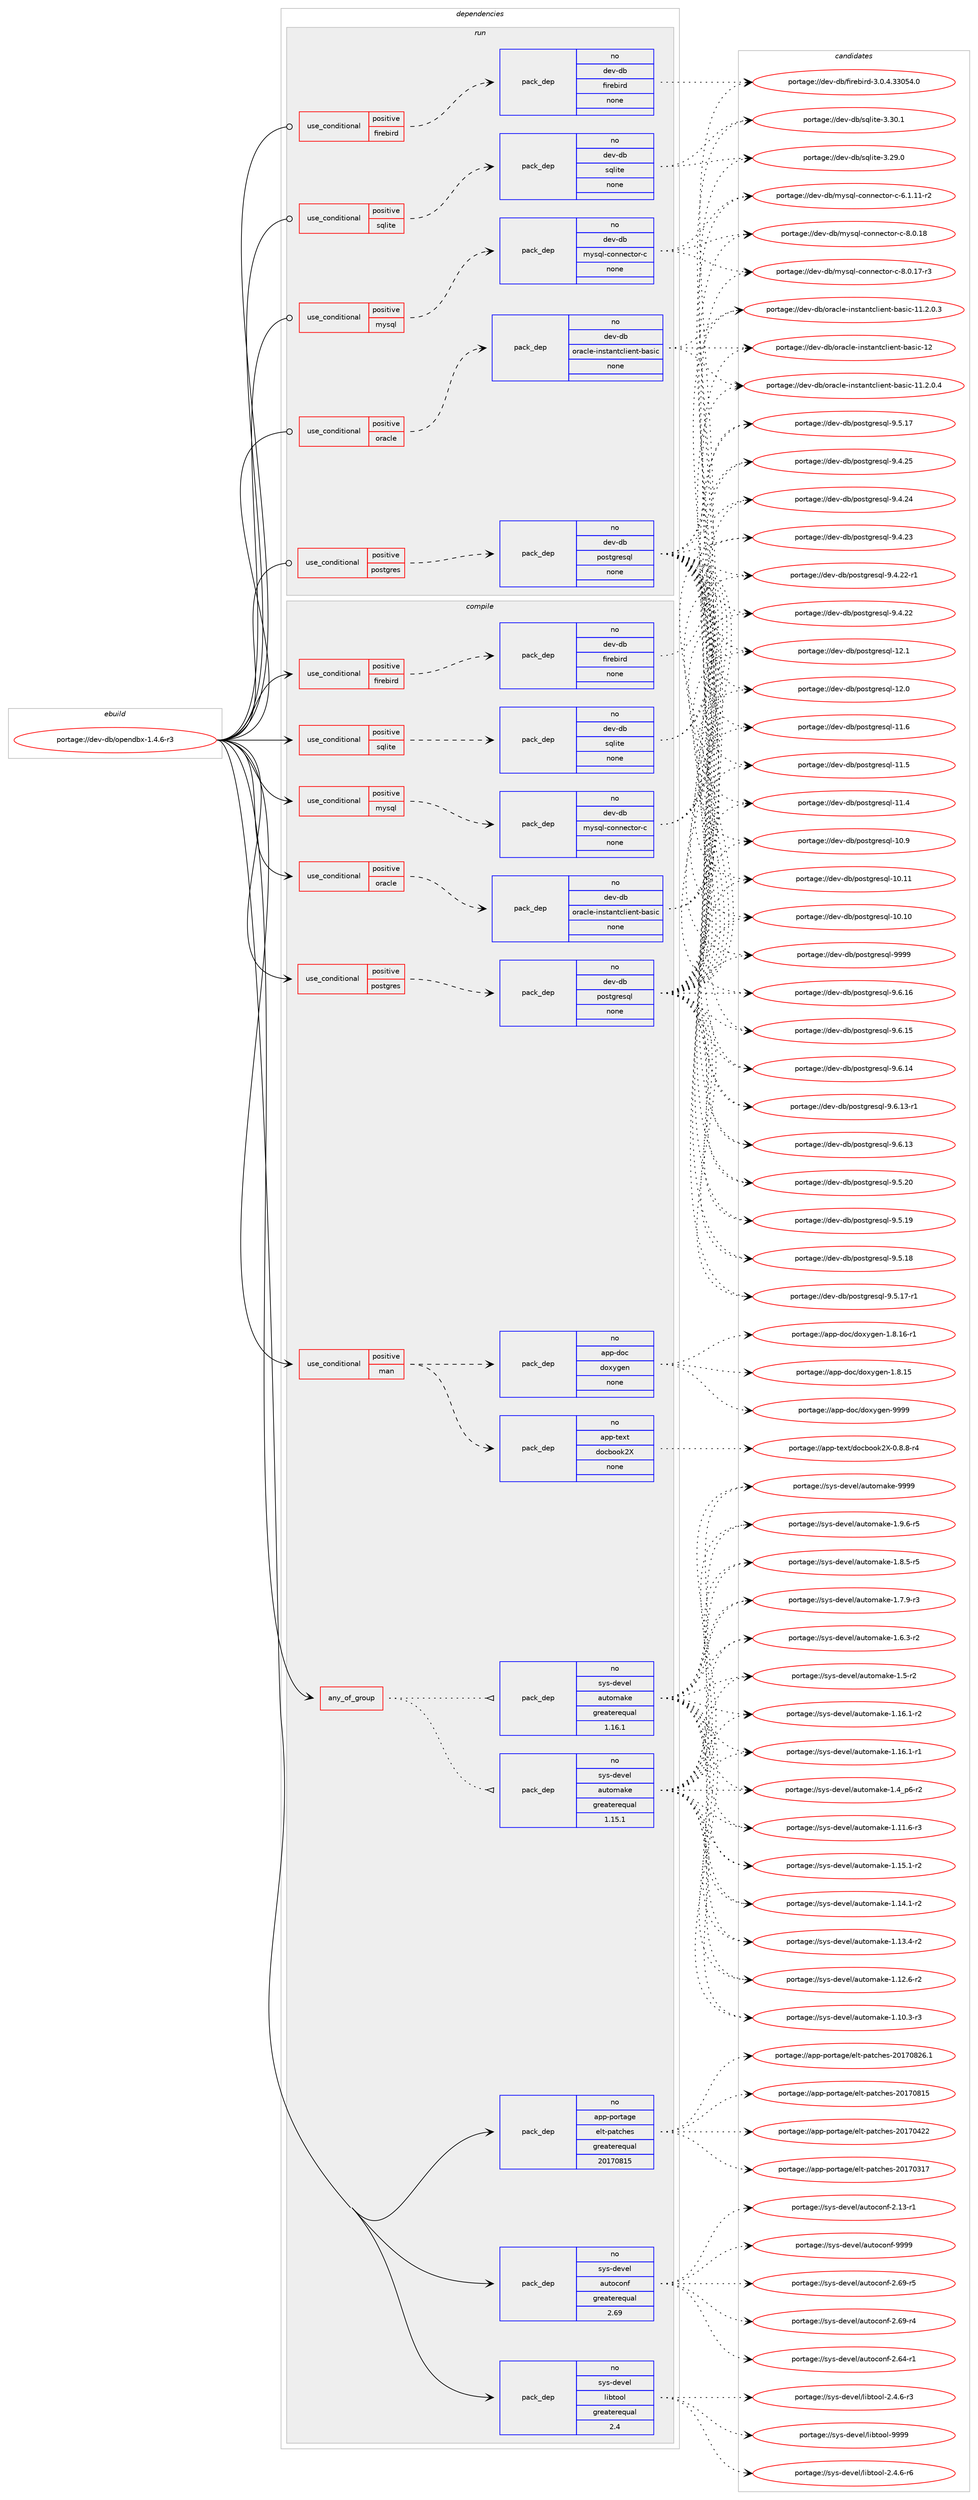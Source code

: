 digraph prolog {

# *************
# Graph options
# *************

newrank=true;
concentrate=true;
compound=true;
graph [rankdir=LR,fontname=Helvetica,fontsize=10,ranksep=1.5];#, ranksep=2.5, nodesep=0.2];
edge  [arrowhead=vee];
node  [fontname=Helvetica,fontsize=10];

# **********
# The ebuild
# **********

subgraph cluster_leftcol {
color=gray;
label=<<i>ebuild</i>>;
id [label="portage://dev-db/opendbx-1.4.6-r3", color=red, width=4, href="../dev-db/opendbx-1.4.6-r3.svg"];
}

# ****************
# The dependencies
# ****************

subgraph cluster_midcol {
color=gray;
label=<<i>dependencies</i>>;
subgraph cluster_compile {
fillcolor="#eeeeee";
style=filled;
label=<<i>compile</i>>;
subgraph any6986 {
dependency581424 [label=<<TABLE BORDER="0" CELLBORDER="1" CELLSPACING="0" CELLPADDING="4"><TR><TD CELLPADDING="10">any_of_group</TD></TR></TABLE>>, shape=none, color=red];subgraph pack436463 {
dependency581425 [label=<<TABLE BORDER="0" CELLBORDER="1" CELLSPACING="0" CELLPADDING="4" WIDTH="220"><TR><TD ROWSPAN="6" CELLPADDING="30">pack_dep</TD></TR><TR><TD WIDTH="110">no</TD></TR><TR><TD>sys-devel</TD></TR><TR><TD>automake</TD></TR><TR><TD>greaterequal</TD></TR><TR><TD>1.16.1</TD></TR></TABLE>>, shape=none, color=blue];
}
dependency581424:e -> dependency581425:w [weight=20,style="dotted",arrowhead="oinv"];
subgraph pack436464 {
dependency581426 [label=<<TABLE BORDER="0" CELLBORDER="1" CELLSPACING="0" CELLPADDING="4" WIDTH="220"><TR><TD ROWSPAN="6" CELLPADDING="30">pack_dep</TD></TR><TR><TD WIDTH="110">no</TD></TR><TR><TD>sys-devel</TD></TR><TR><TD>automake</TD></TR><TR><TD>greaterequal</TD></TR><TR><TD>1.15.1</TD></TR></TABLE>>, shape=none, color=blue];
}
dependency581424:e -> dependency581426:w [weight=20,style="dotted",arrowhead="oinv"];
}
id:e -> dependency581424:w [weight=20,style="solid",arrowhead="vee"];
subgraph cond137734 {
dependency581427 [label=<<TABLE BORDER="0" CELLBORDER="1" CELLSPACING="0" CELLPADDING="4"><TR><TD ROWSPAN="3" CELLPADDING="10">use_conditional</TD></TR><TR><TD>positive</TD></TR><TR><TD>firebird</TD></TR></TABLE>>, shape=none, color=red];
subgraph pack436465 {
dependency581428 [label=<<TABLE BORDER="0" CELLBORDER="1" CELLSPACING="0" CELLPADDING="4" WIDTH="220"><TR><TD ROWSPAN="6" CELLPADDING="30">pack_dep</TD></TR><TR><TD WIDTH="110">no</TD></TR><TR><TD>dev-db</TD></TR><TR><TD>firebird</TD></TR><TR><TD>none</TD></TR><TR><TD></TD></TR></TABLE>>, shape=none, color=blue];
}
dependency581427:e -> dependency581428:w [weight=20,style="dashed",arrowhead="vee"];
}
id:e -> dependency581427:w [weight=20,style="solid",arrowhead="vee"];
subgraph cond137735 {
dependency581429 [label=<<TABLE BORDER="0" CELLBORDER="1" CELLSPACING="0" CELLPADDING="4"><TR><TD ROWSPAN="3" CELLPADDING="10">use_conditional</TD></TR><TR><TD>positive</TD></TR><TR><TD>man</TD></TR></TABLE>>, shape=none, color=red];
subgraph pack436466 {
dependency581430 [label=<<TABLE BORDER="0" CELLBORDER="1" CELLSPACING="0" CELLPADDING="4" WIDTH="220"><TR><TD ROWSPAN="6" CELLPADDING="30">pack_dep</TD></TR><TR><TD WIDTH="110">no</TD></TR><TR><TD>app-doc</TD></TR><TR><TD>doxygen</TD></TR><TR><TD>none</TD></TR><TR><TD></TD></TR></TABLE>>, shape=none, color=blue];
}
dependency581429:e -> dependency581430:w [weight=20,style="dashed",arrowhead="vee"];
subgraph pack436467 {
dependency581431 [label=<<TABLE BORDER="0" CELLBORDER="1" CELLSPACING="0" CELLPADDING="4" WIDTH="220"><TR><TD ROWSPAN="6" CELLPADDING="30">pack_dep</TD></TR><TR><TD WIDTH="110">no</TD></TR><TR><TD>app-text</TD></TR><TR><TD>docbook2X</TD></TR><TR><TD>none</TD></TR><TR><TD></TD></TR></TABLE>>, shape=none, color=blue];
}
dependency581429:e -> dependency581431:w [weight=20,style="dashed",arrowhead="vee"];
}
id:e -> dependency581429:w [weight=20,style="solid",arrowhead="vee"];
subgraph cond137736 {
dependency581432 [label=<<TABLE BORDER="0" CELLBORDER="1" CELLSPACING="0" CELLPADDING="4"><TR><TD ROWSPAN="3" CELLPADDING="10">use_conditional</TD></TR><TR><TD>positive</TD></TR><TR><TD>mysql</TD></TR></TABLE>>, shape=none, color=red];
subgraph pack436468 {
dependency581433 [label=<<TABLE BORDER="0" CELLBORDER="1" CELLSPACING="0" CELLPADDING="4" WIDTH="220"><TR><TD ROWSPAN="6" CELLPADDING="30">pack_dep</TD></TR><TR><TD WIDTH="110">no</TD></TR><TR><TD>dev-db</TD></TR><TR><TD>mysql-connector-c</TD></TR><TR><TD>none</TD></TR><TR><TD></TD></TR></TABLE>>, shape=none, color=blue];
}
dependency581432:e -> dependency581433:w [weight=20,style="dashed",arrowhead="vee"];
}
id:e -> dependency581432:w [weight=20,style="solid",arrowhead="vee"];
subgraph cond137737 {
dependency581434 [label=<<TABLE BORDER="0" CELLBORDER="1" CELLSPACING="0" CELLPADDING="4"><TR><TD ROWSPAN="3" CELLPADDING="10">use_conditional</TD></TR><TR><TD>positive</TD></TR><TR><TD>oracle</TD></TR></TABLE>>, shape=none, color=red];
subgraph pack436469 {
dependency581435 [label=<<TABLE BORDER="0" CELLBORDER="1" CELLSPACING="0" CELLPADDING="4" WIDTH="220"><TR><TD ROWSPAN="6" CELLPADDING="30">pack_dep</TD></TR><TR><TD WIDTH="110">no</TD></TR><TR><TD>dev-db</TD></TR><TR><TD>oracle-instantclient-basic</TD></TR><TR><TD>none</TD></TR><TR><TD></TD></TR></TABLE>>, shape=none, color=blue];
}
dependency581434:e -> dependency581435:w [weight=20,style="dashed",arrowhead="vee"];
}
id:e -> dependency581434:w [weight=20,style="solid",arrowhead="vee"];
subgraph cond137738 {
dependency581436 [label=<<TABLE BORDER="0" CELLBORDER="1" CELLSPACING="0" CELLPADDING="4"><TR><TD ROWSPAN="3" CELLPADDING="10">use_conditional</TD></TR><TR><TD>positive</TD></TR><TR><TD>postgres</TD></TR></TABLE>>, shape=none, color=red];
subgraph pack436470 {
dependency581437 [label=<<TABLE BORDER="0" CELLBORDER="1" CELLSPACING="0" CELLPADDING="4" WIDTH="220"><TR><TD ROWSPAN="6" CELLPADDING="30">pack_dep</TD></TR><TR><TD WIDTH="110">no</TD></TR><TR><TD>dev-db</TD></TR><TR><TD>postgresql</TD></TR><TR><TD>none</TD></TR><TR><TD></TD></TR></TABLE>>, shape=none, color=blue];
}
dependency581436:e -> dependency581437:w [weight=20,style="dashed",arrowhead="vee"];
}
id:e -> dependency581436:w [weight=20,style="solid",arrowhead="vee"];
subgraph cond137739 {
dependency581438 [label=<<TABLE BORDER="0" CELLBORDER="1" CELLSPACING="0" CELLPADDING="4"><TR><TD ROWSPAN="3" CELLPADDING="10">use_conditional</TD></TR><TR><TD>positive</TD></TR><TR><TD>sqlite</TD></TR></TABLE>>, shape=none, color=red];
subgraph pack436471 {
dependency581439 [label=<<TABLE BORDER="0" CELLBORDER="1" CELLSPACING="0" CELLPADDING="4" WIDTH="220"><TR><TD ROWSPAN="6" CELLPADDING="30">pack_dep</TD></TR><TR><TD WIDTH="110">no</TD></TR><TR><TD>dev-db</TD></TR><TR><TD>sqlite</TD></TR><TR><TD>none</TD></TR><TR><TD></TD></TR></TABLE>>, shape=none, color=blue];
}
dependency581438:e -> dependency581439:w [weight=20,style="dashed",arrowhead="vee"];
}
id:e -> dependency581438:w [weight=20,style="solid",arrowhead="vee"];
subgraph pack436472 {
dependency581440 [label=<<TABLE BORDER="0" CELLBORDER="1" CELLSPACING="0" CELLPADDING="4" WIDTH="220"><TR><TD ROWSPAN="6" CELLPADDING="30">pack_dep</TD></TR><TR><TD WIDTH="110">no</TD></TR><TR><TD>app-portage</TD></TR><TR><TD>elt-patches</TD></TR><TR><TD>greaterequal</TD></TR><TR><TD>20170815</TD></TR></TABLE>>, shape=none, color=blue];
}
id:e -> dependency581440:w [weight=20,style="solid",arrowhead="vee"];
subgraph pack436473 {
dependency581441 [label=<<TABLE BORDER="0" CELLBORDER="1" CELLSPACING="0" CELLPADDING="4" WIDTH="220"><TR><TD ROWSPAN="6" CELLPADDING="30">pack_dep</TD></TR><TR><TD WIDTH="110">no</TD></TR><TR><TD>sys-devel</TD></TR><TR><TD>autoconf</TD></TR><TR><TD>greaterequal</TD></TR><TR><TD>2.69</TD></TR></TABLE>>, shape=none, color=blue];
}
id:e -> dependency581441:w [weight=20,style="solid",arrowhead="vee"];
subgraph pack436474 {
dependency581442 [label=<<TABLE BORDER="0" CELLBORDER="1" CELLSPACING="0" CELLPADDING="4" WIDTH="220"><TR><TD ROWSPAN="6" CELLPADDING="30">pack_dep</TD></TR><TR><TD WIDTH="110">no</TD></TR><TR><TD>sys-devel</TD></TR><TR><TD>libtool</TD></TR><TR><TD>greaterequal</TD></TR><TR><TD>2.4</TD></TR></TABLE>>, shape=none, color=blue];
}
id:e -> dependency581442:w [weight=20,style="solid",arrowhead="vee"];
}
subgraph cluster_compileandrun {
fillcolor="#eeeeee";
style=filled;
label=<<i>compile and run</i>>;
}
subgraph cluster_run {
fillcolor="#eeeeee";
style=filled;
label=<<i>run</i>>;
subgraph cond137740 {
dependency581443 [label=<<TABLE BORDER="0" CELLBORDER="1" CELLSPACING="0" CELLPADDING="4"><TR><TD ROWSPAN="3" CELLPADDING="10">use_conditional</TD></TR><TR><TD>positive</TD></TR><TR><TD>firebird</TD></TR></TABLE>>, shape=none, color=red];
subgraph pack436475 {
dependency581444 [label=<<TABLE BORDER="0" CELLBORDER="1" CELLSPACING="0" CELLPADDING="4" WIDTH="220"><TR><TD ROWSPAN="6" CELLPADDING="30">pack_dep</TD></TR><TR><TD WIDTH="110">no</TD></TR><TR><TD>dev-db</TD></TR><TR><TD>firebird</TD></TR><TR><TD>none</TD></TR><TR><TD></TD></TR></TABLE>>, shape=none, color=blue];
}
dependency581443:e -> dependency581444:w [weight=20,style="dashed",arrowhead="vee"];
}
id:e -> dependency581443:w [weight=20,style="solid",arrowhead="odot"];
subgraph cond137741 {
dependency581445 [label=<<TABLE BORDER="0" CELLBORDER="1" CELLSPACING="0" CELLPADDING="4"><TR><TD ROWSPAN="3" CELLPADDING="10">use_conditional</TD></TR><TR><TD>positive</TD></TR><TR><TD>mysql</TD></TR></TABLE>>, shape=none, color=red];
subgraph pack436476 {
dependency581446 [label=<<TABLE BORDER="0" CELLBORDER="1" CELLSPACING="0" CELLPADDING="4" WIDTH="220"><TR><TD ROWSPAN="6" CELLPADDING="30">pack_dep</TD></TR><TR><TD WIDTH="110">no</TD></TR><TR><TD>dev-db</TD></TR><TR><TD>mysql-connector-c</TD></TR><TR><TD>none</TD></TR><TR><TD></TD></TR></TABLE>>, shape=none, color=blue];
}
dependency581445:e -> dependency581446:w [weight=20,style="dashed",arrowhead="vee"];
}
id:e -> dependency581445:w [weight=20,style="solid",arrowhead="odot"];
subgraph cond137742 {
dependency581447 [label=<<TABLE BORDER="0" CELLBORDER="1" CELLSPACING="0" CELLPADDING="4"><TR><TD ROWSPAN="3" CELLPADDING="10">use_conditional</TD></TR><TR><TD>positive</TD></TR><TR><TD>oracle</TD></TR></TABLE>>, shape=none, color=red];
subgraph pack436477 {
dependency581448 [label=<<TABLE BORDER="0" CELLBORDER="1" CELLSPACING="0" CELLPADDING="4" WIDTH="220"><TR><TD ROWSPAN="6" CELLPADDING="30">pack_dep</TD></TR><TR><TD WIDTH="110">no</TD></TR><TR><TD>dev-db</TD></TR><TR><TD>oracle-instantclient-basic</TD></TR><TR><TD>none</TD></TR><TR><TD></TD></TR></TABLE>>, shape=none, color=blue];
}
dependency581447:e -> dependency581448:w [weight=20,style="dashed",arrowhead="vee"];
}
id:e -> dependency581447:w [weight=20,style="solid",arrowhead="odot"];
subgraph cond137743 {
dependency581449 [label=<<TABLE BORDER="0" CELLBORDER="1" CELLSPACING="0" CELLPADDING="4"><TR><TD ROWSPAN="3" CELLPADDING="10">use_conditional</TD></TR><TR><TD>positive</TD></TR><TR><TD>postgres</TD></TR></TABLE>>, shape=none, color=red];
subgraph pack436478 {
dependency581450 [label=<<TABLE BORDER="0" CELLBORDER="1" CELLSPACING="0" CELLPADDING="4" WIDTH="220"><TR><TD ROWSPAN="6" CELLPADDING="30">pack_dep</TD></TR><TR><TD WIDTH="110">no</TD></TR><TR><TD>dev-db</TD></TR><TR><TD>postgresql</TD></TR><TR><TD>none</TD></TR><TR><TD></TD></TR></TABLE>>, shape=none, color=blue];
}
dependency581449:e -> dependency581450:w [weight=20,style="dashed",arrowhead="vee"];
}
id:e -> dependency581449:w [weight=20,style="solid",arrowhead="odot"];
subgraph cond137744 {
dependency581451 [label=<<TABLE BORDER="0" CELLBORDER="1" CELLSPACING="0" CELLPADDING="4"><TR><TD ROWSPAN="3" CELLPADDING="10">use_conditional</TD></TR><TR><TD>positive</TD></TR><TR><TD>sqlite</TD></TR></TABLE>>, shape=none, color=red];
subgraph pack436479 {
dependency581452 [label=<<TABLE BORDER="0" CELLBORDER="1" CELLSPACING="0" CELLPADDING="4" WIDTH="220"><TR><TD ROWSPAN="6" CELLPADDING="30">pack_dep</TD></TR><TR><TD WIDTH="110">no</TD></TR><TR><TD>dev-db</TD></TR><TR><TD>sqlite</TD></TR><TR><TD>none</TD></TR><TR><TD></TD></TR></TABLE>>, shape=none, color=blue];
}
dependency581451:e -> dependency581452:w [weight=20,style="dashed",arrowhead="vee"];
}
id:e -> dependency581451:w [weight=20,style="solid",arrowhead="odot"];
}
}

# **************
# The candidates
# **************

subgraph cluster_choices {
rank=same;
color=gray;
label=<<i>candidates</i>>;

subgraph choice436463 {
color=black;
nodesep=1;
choice115121115451001011181011084797117116111109971071014557575757 [label="portage://sys-devel/automake-9999", color=red, width=4,href="../sys-devel/automake-9999.svg"];
choice115121115451001011181011084797117116111109971071014549465746544511453 [label="portage://sys-devel/automake-1.9.6-r5", color=red, width=4,href="../sys-devel/automake-1.9.6-r5.svg"];
choice115121115451001011181011084797117116111109971071014549465646534511453 [label="portage://sys-devel/automake-1.8.5-r5", color=red, width=4,href="../sys-devel/automake-1.8.5-r5.svg"];
choice115121115451001011181011084797117116111109971071014549465546574511451 [label="portage://sys-devel/automake-1.7.9-r3", color=red, width=4,href="../sys-devel/automake-1.7.9-r3.svg"];
choice115121115451001011181011084797117116111109971071014549465446514511450 [label="portage://sys-devel/automake-1.6.3-r2", color=red, width=4,href="../sys-devel/automake-1.6.3-r2.svg"];
choice11512111545100101118101108479711711611110997107101454946534511450 [label="portage://sys-devel/automake-1.5-r2", color=red, width=4,href="../sys-devel/automake-1.5-r2.svg"];
choice115121115451001011181011084797117116111109971071014549465295112544511450 [label="portage://sys-devel/automake-1.4_p6-r2", color=red, width=4,href="../sys-devel/automake-1.4_p6-r2.svg"];
choice11512111545100101118101108479711711611110997107101454946495446494511450 [label="portage://sys-devel/automake-1.16.1-r2", color=red, width=4,href="../sys-devel/automake-1.16.1-r2.svg"];
choice11512111545100101118101108479711711611110997107101454946495446494511449 [label="portage://sys-devel/automake-1.16.1-r1", color=red, width=4,href="../sys-devel/automake-1.16.1-r1.svg"];
choice11512111545100101118101108479711711611110997107101454946495346494511450 [label="portage://sys-devel/automake-1.15.1-r2", color=red, width=4,href="../sys-devel/automake-1.15.1-r2.svg"];
choice11512111545100101118101108479711711611110997107101454946495246494511450 [label="portage://sys-devel/automake-1.14.1-r2", color=red, width=4,href="../sys-devel/automake-1.14.1-r2.svg"];
choice11512111545100101118101108479711711611110997107101454946495146524511450 [label="portage://sys-devel/automake-1.13.4-r2", color=red, width=4,href="../sys-devel/automake-1.13.4-r2.svg"];
choice11512111545100101118101108479711711611110997107101454946495046544511450 [label="portage://sys-devel/automake-1.12.6-r2", color=red, width=4,href="../sys-devel/automake-1.12.6-r2.svg"];
choice11512111545100101118101108479711711611110997107101454946494946544511451 [label="portage://sys-devel/automake-1.11.6-r3", color=red, width=4,href="../sys-devel/automake-1.11.6-r3.svg"];
choice11512111545100101118101108479711711611110997107101454946494846514511451 [label="portage://sys-devel/automake-1.10.3-r3", color=red, width=4,href="../sys-devel/automake-1.10.3-r3.svg"];
dependency581425:e -> choice115121115451001011181011084797117116111109971071014557575757:w [style=dotted,weight="100"];
dependency581425:e -> choice115121115451001011181011084797117116111109971071014549465746544511453:w [style=dotted,weight="100"];
dependency581425:e -> choice115121115451001011181011084797117116111109971071014549465646534511453:w [style=dotted,weight="100"];
dependency581425:e -> choice115121115451001011181011084797117116111109971071014549465546574511451:w [style=dotted,weight="100"];
dependency581425:e -> choice115121115451001011181011084797117116111109971071014549465446514511450:w [style=dotted,weight="100"];
dependency581425:e -> choice11512111545100101118101108479711711611110997107101454946534511450:w [style=dotted,weight="100"];
dependency581425:e -> choice115121115451001011181011084797117116111109971071014549465295112544511450:w [style=dotted,weight="100"];
dependency581425:e -> choice11512111545100101118101108479711711611110997107101454946495446494511450:w [style=dotted,weight="100"];
dependency581425:e -> choice11512111545100101118101108479711711611110997107101454946495446494511449:w [style=dotted,weight="100"];
dependency581425:e -> choice11512111545100101118101108479711711611110997107101454946495346494511450:w [style=dotted,weight="100"];
dependency581425:e -> choice11512111545100101118101108479711711611110997107101454946495246494511450:w [style=dotted,weight="100"];
dependency581425:e -> choice11512111545100101118101108479711711611110997107101454946495146524511450:w [style=dotted,weight="100"];
dependency581425:e -> choice11512111545100101118101108479711711611110997107101454946495046544511450:w [style=dotted,weight="100"];
dependency581425:e -> choice11512111545100101118101108479711711611110997107101454946494946544511451:w [style=dotted,weight="100"];
dependency581425:e -> choice11512111545100101118101108479711711611110997107101454946494846514511451:w [style=dotted,weight="100"];
}
subgraph choice436464 {
color=black;
nodesep=1;
choice115121115451001011181011084797117116111109971071014557575757 [label="portage://sys-devel/automake-9999", color=red, width=4,href="../sys-devel/automake-9999.svg"];
choice115121115451001011181011084797117116111109971071014549465746544511453 [label="portage://sys-devel/automake-1.9.6-r5", color=red, width=4,href="../sys-devel/automake-1.9.6-r5.svg"];
choice115121115451001011181011084797117116111109971071014549465646534511453 [label="portage://sys-devel/automake-1.8.5-r5", color=red, width=4,href="../sys-devel/automake-1.8.5-r5.svg"];
choice115121115451001011181011084797117116111109971071014549465546574511451 [label="portage://sys-devel/automake-1.7.9-r3", color=red, width=4,href="../sys-devel/automake-1.7.9-r3.svg"];
choice115121115451001011181011084797117116111109971071014549465446514511450 [label="portage://sys-devel/automake-1.6.3-r2", color=red, width=4,href="../sys-devel/automake-1.6.3-r2.svg"];
choice11512111545100101118101108479711711611110997107101454946534511450 [label="portage://sys-devel/automake-1.5-r2", color=red, width=4,href="../sys-devel/automake-1.5-r2.svg"];
choice115121115451001011181011084797117116111109971071014549465295112544511450 [label="portage://sys-devel/automake-1.4_p6-r2", color=red, width=4,href="../sys-devel/automake-1.4_p6-r2.svg"];
choice11512111545100101118101108479711711611110997107101454946495446494511450 [label="portage://sys-devel/automake-1.16.1-r2", color=red, width=4,href="../sys-devel/automake-1.16.1-r2.svg"];
choice11512111545100101118101108479711711611110997107101454946495446494511449 [label="portage://sys-devel/automake-1.16.1-r1", color=red, width=4,href="../sys-devel/automake-1.16.1-r1.svg"];
choice11512111545100101118101108479711711611110997107101454946495346494511450 [label="portage://sys-devel/automake-1.15.1-r2", color=red, width=4,href="../sys-devel/automake-1.15.1-r2.svg"];
choice11512111545100101118101108479711711611110997107101454946495246494511450 [label="portage://sys-devel/automake-1.14.1-r2", color=red, width=4,href="../sys-devel/automake-1.14.1-r2.svg"];
choice11512111545100101118101108479711711611110997107101454946495146524511450 [label="portage://sys-devel/automake-1.13.4-r2", color=red, width=4,href="../sys-devel/automake-1.13.4-r2.svg"];
choice11512111545100101118101108479711711611110997107101454946495046544511450 [label="portage://sys-devel/automake-1.12.6-r2", color=red, width=4,href="../sys-devel/automake-1.12.6-r2.svg"];
choice11512111545100101118101108479711711611110997107101454946494946544511451 [label="portage://sys-devel/automake-1.11.6-r3", color=red, width=4,href="../sys-devel/automake-1.11.6-r3.svg"];
choice11512111545100101118101108479711711611110997107101454946494846514511451 [label="portage://sys-devel/automake-1.10.3-r3", color=red, width=4,href="../sys-devel/automake-1.10.3-r3.svg"];
dependency581426:e -> choice115121115451001011181011084797117116111109971071014557575757:w [style=dotted,weight="100"];
dependency581426:e -> choice115121115451001011181011084797117116111109971071014549465746544511453:w [style=dotted,weight="100"];
dependency581426:e -> choice115121115451001011181011084797117116111109971071014549465646534511453:w [style=dotted,weight="100"];
dependency581426:e -> choice115121115451001011181011084797117116111109971071014549465546574511451:w [style=dotted,weight="100"];
dependency581426:e -> choice115121115451001011181011084797117116111109971071014549465446514511450:w [style=dotted,weight="100"];
dependency581426:e -> choice11512111545100101118101108479711711611110997107101454946534511450:w [style=dotted,weight="100"];
dependency581426:e -> choice115121115451001011181011084797117116111109971071014549465295112544511450:w [style=dotted,weight="100"];
dependency581426:e -> choice11512111545100101118101108479711711611110997107101454946495446494511450:w [style=dotted,weight="100"];
dependency581426:e -> choice11512111545100101118101108479711711611110997107101454946495446494511449:w [style=dotted,weight="100"];
dependency581426:e -> choice11512111545100101118101108479711711611110997107101454946495346494511450:w [style=dotted,weight="100"];
dependency581426:e -> choice11512111545100101118101108479711711611110997107101454946495246494511450:w [style=dotted,weight="100"];
dependency581426:e -> choice11512111545100101118101108479711711611110997107101454946495146524511450:w [style=dotted,weight="100"];
dependency581426:e -> choice11512111545100101118101108479711711611110997107101454946495046544511450:w [style=dotted,weight="100"];
dependency581426:e -> choice11512111545100101118101108479711711611110997107101454946494946544511451:w [style=dotted,weight="100"];
dependency581426:e -> choice11512111545100101118101108479711711611110997107101454946494846514511451:w [style=dotted,weight="100"];
}
subgraph choice436465 {
color=black;
nodesep=1;
choice100101118451009847102105114101981051141004551464846524651514853524648 [label="portage://dev-db/firebird-3.0.4.33054.0", color=red, width=4,href="../dev-db/firebird-3.0.4.33054.0.svg"];
dependency581428:e -> choice100101118451009847102105114101981051141004551464846524651514853524648:w [style=dotted,weight="100"];
}
subgraph choice436466 {
color=black;
nodesep=1;
choice971121124510011199471001111201211031011104557575757 [label="portage://app-doc/doxygen-9999", color=red, width=4,href="../app-doc/doxygen-9999.svg"];
choice97112112451001119947100111120121103101110454946564649544511449 [label="portage://app-doc/doxygen-1.8.16-r1", color=red, width=4,href="../app-doc/doxygen-1.8.16-r1.svg"];
choice9711211245100111994710011112012110310111045494656464953 [label="portage://app-doc/doxygen-1.8.15", color=red, width=4,href="../app-doc/doxygen-1.8.15.svg"];
dependency581430:e -> choice971121124510011199471001111201211031011104557575757:w [style=dotted,weight="100"];
dependency581430:e -> choice97112112451001119947100111120121103101110454946564649544511449:w [style=dotted,weight="100"];
dependency581430:e -> choice9711211245100111994710011112012110310111045494656464953:w [style=dotted,weight="100"];
}
subgraph choice436467 {
color=black;
nodesep=1;
choice971121124511610112011647100111999811111110750884548465646564511452 [label="portage://app-text/docbook2X-0.8.8-r4", color=red, width=4,href="../app-text/docbook2X-0.8.8-r4.svg"];
dependency581431:e -> choice971121124511610112011647100111999811111110750884548465646564511452:w [style=dotted,weight="100"];
}
subgraph choice436468 {
color=black;
nodesep=1;
choice100101118451009847109121115113108459911111011010199116111114459945564648464956 [label="portage://dev-db/mysql-connector-c-8.0.18", color=red, width=4,href="../dev-db/mysql-connector-c-8.0.18.svg"];
choice1001011184510098471091211151131084599111110110101991161111144599455646484649554511451 [label="portage://dev-db/mysql-connector-c-8.0.17-r3", color=red, width=4,href="../dev-db/mysql-connector-c-8.0.17-r3.svg"];
choice1001011184510098471091211151131084599111110110101991161111144599455446494649494511450 [label="portage://dev-db/mysql-connector-c-6.1.11-r2", color=red, width=4,href="../dev-db/mysql-connector-c-6.1.11-r2.svg"];
dependency581433:e -> choice100101118451009847109121115113108459911111011010199116111114459945564648464956:w [style=dotted,weight="100"];
dependency581433:e -> choice1001011184510098471091211151131084599111110110101991161111144599455646484649554511451:w [style=dotted,weight="100"];
dependency581433:e -> choice1001011184510098471091211151131084599111110110101991161111144599455446494649494511450:w [style=dotted,weight="100"];
}
subgraph choice436469 {
color=black;
nodesep=1;
choice100101118451009847111114979910810145105110115116971101169910810510111011645989711510599454950 [label="portage://dev-db/oracle-instantclient-basic-12", color=red, width=4,href="../dev-db/oracle-instantclient-basic-12.svg"];
choice100101118451009847111114979910810145105110115116971101169910810510111011645989711510599454949465046484652 [label="portage://dev-db/oracle-instantclient-basic-11.2.0.4", color=red, width=4,href="../dev-db/oracle-instantclient-basic-11.2.0.4.svg"];
choice100101118451009847111114979910810145105110115116971101169910810510111011645989711510599454949465046484651 [label="portage://dev-db/oracle-instantclient-basic-11.2.0.3", color=red, width=4,href="../dev-db/oracle-instantclient-basic-11.2.0.3.svg"];
dependency581435:e -> choice100101118451009847111114979910810145105110115116971101169910810510111011645989711510599454950:w [style=dotted,weight="100"];
dependency581435:e -> choice100101118451009847111114979910810145105110115116971101169910810510111011645989711510599454949465046484652:w [style=dotted,weight="100"];
dependency581435:e -> choice100101118451009847111114979910810145105110115116971101169910810510111011645989711510599454949465046484651:w [style=dotted,weight="100"];
}
subgraph choice436470 {
color=black;
nodesep=1;
choice1001011184510098471121111151161031141011151131084557575757 [label="portage://dev-db/postgresql-9999", color=red, width=4,href="../dev-db/postgresql-9999.svg"];
choice10010111845100984711211111511610311410111511310845574654464954 [label="portage://dev-db/postgresql-9.6.16", color=red, width=4,href="../dev-db/postgresql-9.6.16.svg"];
choice10010111845100984711211111511610311410111511310845574654464953 [label="portage://dev-db/postgresql-9.6.15", color=red, width=4,href="../dev-db/postgresql-9.6.15.svg"];
choice10010111845100984711211111511610311410111511310845574654464952 [label="portage://dev-db/postgresql-9.6.14", color=red, width=4,href="../dev-db/postgresql-9.6.14.svg"];
choice100101118451009847112111115116103114101115113108455746544649514511449 [label="portage://dev-db/postgresql-9.6.13-r1", color=red, width=4,href="../dev-db/postgresql-9.6.13-r1.svg"];
choice10010111845100984711211111511610311410111511310845574654464951 [label="portage://dev-db/postgresql-9.6.13", color=red, width=4,href="../dev-db/postgresql-9.6.13.svg"];
choice10010111845100984711211111511610311410111511310845574653465048 [label="portage://dev-db/postgresql-9.5.20", color=red, width=4,href="../dev-db/postgresql-9.5.20.svg"];
choice10010111845100984711211111511610311410111511310845574653464957 [label="portage://dev-db/postgresql-9.5.19", color=red, width=4,href="../dev-db/postgresql-9.5.19.svg"];
choice10010111845100984711211111511610311410111511310845574653464956 [label="portage://dev-db/postgresql-9.5.18", color=red, width=4,href="../dev-db/postgresql-9.5.18.svg"];
choice100101118451009847112111115116103114101115113108455746534649554511449 [label="portage://dev-db/postgresql-9.5.17-r1", color=red, width=4,href="../dev-db/postgresql-9.5.17-r1.svg"];
choice10010111845100984711211111511610311410111511310845574653464955 [label="portage://dev-db/postgresql-9.5.17", color=red, width=4,href="../dev-db/postgresql-9.5.17.svg"];
choice10010111845100984711211111511610311410111511310845574652465053 [label="portage://dev-db/postgresql-9.4.25", color=red, width=4,href="../dev-db/postgresql-9.4.25.svg"];
choice10010111845100984711211111511610311410111511310845574652465052 [label="portage://dev-db/postgresql-9.4.24", color=red, width=4,href="../dev-db/postgresql-9.4.24.svg"];
choice10010111845100984711211111511610311410111511310845574652465051 [label="portage://dev-db/postgresql-9.4.23", color=red, width=4,href="../dev-db/postgresql-9.4.23.svg"];
choice100101118451009847112111115116103114101115113108455746524650504511449 [label="portage://dev-db/postgresql-9.4.22-r1", color=red, width=4,href="../dev-db/postgresql-9.4.22-r1.svg"];
choice10010111845100984711211111511610311410111511310845574652465050 [label="portage://dev-db/postgresql-9.4.22", color=red, width=4,href="../dev-db/postgresql-9.4.22.svg"];
choice1001011184510098471121111151161031141011151131084549504649 [label="portage://dev-db/postgresql-12.1", color=red, width=4,href="../dev-db/postgresql-12.1.svg"];
choice1001011184510098471121111151161031141011151131084549504648 [label="portage://dev-db/postgresql-12.0", color=red, width=4,href="../dev-db/postgresql-12.0.svg"];
choice1001011184510098471121111151161031141011151131084549494654 [label="portage://dev-db/postgresql-11.6", color=red, width=4,href="../dev-db/postgresql-11.6.svg"];
choice1001011184510098471121111151161031141011151131084549494653 [label="portage://dev-db/postgresql-11.5", color=red, width=4,href="../dev-db/postgresql-11.5.svg"];
choice1001011184510098471121111151161031141011151131084549494652 [label="portage://dev-db/postgresql-11.4", color=red, width=4,href="../dev-db/postgresql-11.4.svg"];
choice1001011184510098471121111151161031141011151131084549484657 [label="portage://dev-db/postgresql-10.9", color=red, width=4,href="../dev-db/postgresql-10.9.svg"];
choice100101118451009847112111115116103114101115113108454948464949 [label="portage://dev-db/postgresql-10.11", color=red, width=4,href="../dev-db/postgresql-10.11.svg"];
choice100101118451009847112111115116103114101115113108454948464948 [label="portage://dev-db/postgresql-10.10", color=red, width=4,href="../dev-db/postgresql-10.10.svg"];
dependency581437:e -> choice1001011184510098471121111151161031141011151131084557575757:w [style=dotted,weight="100"];
dependency581437:e -> choice10010111845100984711211111511610311410111511310845574654464954:w [style=dotted,weight="100"];
dependency581437:e -> choice10010111845100984711211111511610311410111511310845574654464953:w [style=dotted,weight="100"];
dependency581437:e -> choice10010111845100984711211111511610311410111511310845574654464952:w [style=dotted,weight="100"];
dependency581437:e -> choice100101118451009847112111115116103114101115113108455746544649514511449:w [style=dotted,weight="100"];
dependency581437:e -> choice10010111845100984711211111511610311410111511310845574654464951:w [style=dotted,weight="100"];
dependency581437:e -> choice10010111845100984711211111511610311410111511310845574653465048:w [style=dotted,weight="100"];
dependency581437:e -> choice10010111845100984711211111511610311410111511310845574653464957:w [style=dotted,weight="100"];
dependency581437:e -> choice10010111845100984711211111511610311410111511310845574653464956:w [style=dotted,weight="100"];
dependency581437:e -> choice100101118451009847112111115116103114101115113108455746534649554511449:w [style=dotted,weight="100"];
dependency581437:e -> choice10010111845100984711211111511610311410111511310845574653464955:w [style=dotted,weight="100"];
dependency581437:e -> choice10010111845100984711211111511610311410111511310845574652465053:w [style=dotted,weight="100"];
dependency581437:e -> choice10010111845100984711211111511610311410111511310845574652465052:w [style=dotted,weight="100"];
dependency581437:e -> choice10010111845100984711211111511610311410111511310845574652465051:w [style=dotted,weight="100"];
dependency581437:e -> choice100101118451009847112111115116103114101115113108455746524650504511449:w [style=dotted,weight="100"];
dependency581437:e -> choice10010111845100984711211111511610311410111511310845574652465050:w [style=dotted,weight="100"];
dependency581437:e -> choice1001011184510098471121111151161031141011151131084549504649:w [style=dotted,weight="100"];
dependency581437:e -> choice1001011184510098471121111151161031141011151131084549504648:w [style=dotted,weight="100"];
dependency581437:e -> choice1001011184510098471121111151161031141011151131084549494654:w [style=dotted,weight="100"];
dependency581437:e -> choice1001011184510098471121111151161031141011151131084549494653:w [style=dotted,weight="100"];
dependency581437:e -> choice1001011184510098471121111151161031141011151131084549494652:w [style=dotted,weight="100"];
dependency581437:e -> choice1001011184510098471121111151161031141011151131084549484657:w [style=dotted,weight="100"];
dependency581437:e -> choice100101118451009847112111115116103114101115113108454948464949:w [style=dotted,weight="100"];
dependency581437:e -> choice100101118451009847112111115116103114101115113108454948464948:w [style=dotted,weight="100"];
}
subgraph choice436471 {
color=black;
nodesep=1;
choice10010111845100984711511310810511610145514651484649 [label="portage://dev-db/sqlite-3.30.1", color=red, width=4,href="../dev-db/sqlite-3.30.1.svg"];
choice10010111845100984711511310810511610145514650574648 [label="portage://dev-db/sqlite-3.29.0", color=red, width=4,href="../dev-db/sqlite-3.29.0.svg"];
dependency581439:e -> choice10010111845100984711511310810511610145514651484649:w [style=dotted,weight="100"];
dependency581439:e -> choice10010111845100984711511310810511610145514650574648:w [style=dotted,weight="100"];
}
subgraph choice436472 {
color=black;
nodesep=1;
choice971121124511211111411697103101471011081164511297116991041011154550484955485650544649 [label="portage://app-portage/elt-patches-20170826.1", color=red, width=4,href="../app-portage/elt-patches-20170826.1.svg"];
choice97112112451121111141169710310147101108116451129711699104101115455048495548564953 [label="portage://app-portage/elt-patches-20170815", color=red, width=4,href="../app-portage/elt-patches-20170815.svg"];
choice97112112451121111141169710310147101108116451129711699104101115455048495548525050 [label="portage://app-portage/elt-patches-20170422", color=red, width=4,href="../app-portage/elt-patches-20170422.svg"];
choice97112112451121111141169710310147101108116451129711699104101115455048495548514955 [label="portage://app-portage/elt-patches-20170317", color=red, width=4,href="../app-portage/elt-patches-20170317.svg"];
dependency581440:e -> choice971121124511211111411697103101471011081164511297116991041011154550484955485650544649:w [style=dotted,weight="100"];
dependency581440:e -> choice97112112451121111141169710310147101108116451129711699104101115455048495548564953:w [style=dotted,weight="100"];
dependency581440:e -> choice97112112451121111141169710310147101108116451129711699104101115455048495548525050:w [style=dotted,weight="100"];
dependency581440:e -> choice97112112451121111141169710310147101108116451129711699104101115455048495548514955:w [style=dotted,weight="100"];
}
subgraph choice436473 {
color=black;
nodesep=1;
choice115121115451001011181011084797117116111991111101024557575757 [label="portage://sys-devel/autoconf-9999", color=red, width=4,href="../sys-devel/autoconf-9999.svg"];
choice1151211154510010111810110847971171161119911111010245504654574511453 [label="portage://sys-devel/autoconf-2.69-r5", color=red, width=4,href="../sys-devel/autoconf-2.69-r5.svg"];
choice1151211154510010111810110847971171161119911111010245504654574511452 [label="portage://sys-devel/autoconf-2.69-r4", color=red, width=4,href="../sys-devel/autoconf-2.69-r4.svg"];
choice1151211154510010111810110847971171161119911111010245504654524511449 [label="portage://sys-devel/autoconf-2.64-r1", color=red, width=4,href="../sys-devel/autoconf-2.64-r1.svg"];
choice1151211154510010111810110847971171161119911111010245504649514511449 [label="portage://sys-devel/autoconf-2.13-r1", color=red, width=4,href="../sys-devel/autoconf-2.13-r1.svg"];
dependency581441:e -> choice115121115451001011181011084797117116111991111101024557575757:w [style=dotted,weight="100"];
dependency581441:e -> choice1151211154510010111810110847971171161119911111010245504654574511453:w [style=dotted,weight="100"];
dependency581441:e -> choice1151211154510010111810110847971171161119911111010245504654574511452:w [style=dotted,weight="100"];
dependency581441:e -> choice1151211154510010111810110847971171161119911111010245504654524511449:w [style=dotted,weight="100"];
dependency581441:e -> choice1151211154510010111810110847971171161119911111010245504649514511449:w [style=dotted,weight="100"];
}
subgraph choice436474 {
color=black;
nodesep=1;
choice1151211154510010111810110847108105981161111111084557575757 [label="portage://sys-devel/libtool-9999", color=red, width=4,href="../sys-devel/libtool-9999.svg"];
choice1151211154510010111810110847108105981161111111084550465246544511454 [label="portage://sys-devel/libtool-2.4.6-r6", color=red, width=4,href="../sys-devel/libtool-2.4.6-r6.svg"];
choice1151211154510010111810110847108105981161111111084550465246544511451 [label="portage://sys-devel/libtool-2.4.6-r3", color=red, width=4,href="../sys-devel/libtool-2.4.6-r3.svg"];
dependency581442:e -> choice1151211154510010111810110847108105981161111111084557575757:w [style=dotted,weight="100"];
dependency581442:e -> choice1151211154510010111810110847108105981161111111084550465246544511454:w [style=dotted,weight="100"];
dependency581442:e -> choice1151211154510010111810110847108105981161111111084550465246544511451:w [style=dotted,weight="100"];
}
subgraph choice436475 {
color=black;
nodesep=1;
choice100101118451009847102105114101981051141004551464846524651514853524648 [label="portage://dev-db/firebird-3.0.4.33054.0", color=red, width=4,href="../dev-db/firebird-3.0.4.33054.0.svg"];
dependency581444:e -> choice100101118451009847102105114101981051141004551464846524651514853524648:w [style=dotted,weight="100"];
}
subgraph choice436476 {
color=black;
nodesep=1;
choice100101118451009847109121115113108459911111011010199116111114459945564648464956 [label="portage://dev-db/mysql-connector-c-8.0.18", color=red, width=4,href="../dev-db/mysql-connector-c-8.0.18.svg"];
choice1001011184510098471091211151131084599111110110101991161111144599455646484649554511451 [label="portage://dev-db/mysql-connector-c-8.0.17-r3", color=red, width=4,href="../dev-db/mysql-connector-c-8.0.17-r3.svg"];
choice1001011184510098471091211151131084599111110110101991161111144599455446494649494511450 [label="portage://dev-db/mysql-connector-c-6.1.11-r2", color=red, width=4,href="../dev-db/mysql-connector-c-6.1.11-r2.svg"];
dependency581446:e -> choice100101118451009847109121115113108459911111011010199116111114459945564648464956:w [style=dotted,weight="100"];
dependency581446:e -> choice1001011184510098471091211151131084599111110110101991161111144599455646484649554511451:w [style=dotted,weight="100"];
dependency581446:e -> choice1001011184510098471091211151131084599111110110101991161111144599455446494649494511450:w [style=dotted,weight="100"];
}
subgraph choice436477 {
color=black;
nodesep=1;
choice100101118451009847111114979910810145105110115116971101169910810510111011645989711510599454950 [label="portage://dev-db/oracle-instantclient-basic-12", color=red, width=4,href="../dev-db/oracle-instantclient-basic-12.svg"];
choice100101118451009847111114979910810145105110115116971101169910810510111011645989711510599454949465046484652 [label="portage://dev-db/oracle-instantclient-basic-11.2.0.4", color=red, width=4,href="../dev-db/oracle-instantclient-basic-11.2.0.4.svg"];
choice100101118451009847111114979910810145105110115116971101169910810510111011645989711510599454949465046484651 [label="portage://dev-db/oracle-instantclient-basic-11.2.0.3", color=red, width=4,href="../dev-db/oracle-instantclient-basic-11.2.0.3.svg"];
dependency581448:e -> choice100101118451009847111114979910810145105110115116971101169910810510111011645989711510599454950:w [style=dotted,weight="100"];
dependency581448:e -> choice100101118451009847111114979910810145105110115116971101169910810510111011645989711510599454949465046484652:w [style=dotted,weight="100"];
dependency581448:e -> choice100101118451009847111114979910810145105110115116971101169910810510111011645989711510599454949465046484651:w [style=dotted,weight="100"];
}
subgraph choice436478 {
color=black;
nodesep=1;
choice1001011184510098471121111151161031141011151131084557575757 [label="portage://dev-db/postgresql-9999", color=red, width=4,href="../dev-db/postgresql-9999.svg"];
choice10010111845100984711211111511610311410111511310845574654464954 [label="portage://dev-db/postgresql-9.6.16", color=red, width=4,href="../dev-db/postgresql-9.6.16.svg"];
choice10010111845100984711211111511610311410111511310845574654464953 [label="portage://dev-db/postgresql-9.6.15", color=red, width=4,href="../dev-db/postgresql-9.6.15.svg"];
choice10010111845100984711211111511610311410111511310845574654464952 [label="portage://dev-db/postgresql-9.6.14", color=red, width=4,href="../dev-db/postgresql-9.6.14.svg"];
choice100101118451009847112111115116103114101115113108455746544649514511449 [label="portage://dev-db/postgresql-9.6.13-r1", color=red, width=4,href="../dev-db/postgresql-9.6.13-r1.svg"];
choice10010111845100984711211111511610311410111511310845574654464951 [label="portage://dev-db/postgresql-9.6.13", color=red, width=4,href="../dev-db/postgresql-9.6.13.svg"];
choice10010111845100984711211111511610311410111511310845574653465048 [label="portage://dev-db/postgresql-9.5.20", color=red, width=4,href="../dev-db/postgresql-9.5.20.svg"];
choice10010111845100984711211111511610311410111511310845574653464957 [label="portage://dev-db/postgresql-9.5.19", color=red, width=4,href="../dev-db/postgresql-9.5.19.svg"];
choice10010111845100984711211111511610311410111511310845574653464956 [label="portage://dev-db/postgresql-9.5.18", color=red, width=4,href="../dev-db/postgresql-9.5.18.svg"];
choice100101118451009847112111115116103114101115113108455746534649554511449 [label="portage://dev-db/postgresql-9.5.17-r1", color=red, width=4,href="../dev-db/postgresql-9.5.17-r1.svg"];
choice10010111845100984711211111511610311410111511310845574653464955 [label="portage://dev-db/postgresql-9.5.17", color=red, width=4,href="../dev-db/postgresql-9.5.17.svg"];
choice10010111845100984711211111511610311410111511310845574652465053 [label="portage://dev-db/postgresql-9.4.25", color=red, width=4,href="../dev-db/postgresql-9.4.25.svg"];
choice10010111845100984711211111511610311410111511310845574652465052 [label="portage://dev-db/postgresql-9.4.24", color=red, width=4,href="../dev-db/postgresql-9.4.24.svg"];
choice10010111845100984711211111511610311410111511310845574652465051 [label="portage://dev-db/postgresql-9.4.23", color=red, width=4,href="../dev-db/postgresql-9.4.23.svg"];
choice100101118451009847112111115116103114101115113108455746524650504511449 [label="portage://dev-db/postgresql-9.4.22-r1", color=red, width=4,href="../dev-db/postgresql-9.4.22-r1.svg"];
choice10010111845100984711211111511610311410111511310845574652465050 [label="portage://dev-db/postgresql-9.4.22", color=red, width=4,href="../dev-db/postgresql-9.4.22.svg"];
choice1001011184510098471121111151161031141011151131084549504649 [label="portage://dev-db/postgresql-12.1", color=red, width=4,href="../dev-db/postgresql-12.1.svg"];
choice1001011184510098471121111151161031141011151131084549504648 [label="portage://dev-db/postgresql-12.0", color=red, width=4,href="../dev-db/postgresql-12.0.svg"];
choice1001011184510098471121111151161031141011151131084549494654 [label="portage://dev-db/postgresql-11.6", color=red, width=4,href="../dev-db/postgresql-11.6.svg"];
choice1001011184510098471121111151161031141011151131084549494653 [label="portage://dev-db/postgresql-11.5", color=red, width=4,href="../dev-db/postgresql-11.5.svg"];
choice1001011184510098471121111151161031141011151131084549494652 [label="portage://dev-db/postgresql-11.4", color=red, width=4,href="../dev-db/postgresql-11.4.svg"];
choice1001011184510098471121111151161031141011151131084549484657 [label="portage://dev-db/postgresql-10.9", color=red, width=4,href="../dev-db/postgresql-10.9.svg"];
choice100101118451009847112111115116103114101115113108454948464949 [label="portage://dev-db/postgresql-10.11", color=red, width=4,href="../dev-db/postgresql-10.11.svg"];
choice100101118451009847112111115116103114101115113108454948464948 [label="portage://dev-db/postgresql-10.10", color=red, width=4,href="../dev-db/postgresql-10.10.svg"];
dependency581450:e -> choice1001011184510098471121111151161031141011151131084557575757:w [style=dotted,weight="100"];
dependency581450:e -> choice10010111845100984711211111511610311410111511310845574654464954:w [style=dotted,weight="100"];
dependency581450:e -> choice10010111845100984711211111511610311410111511310845574654464953:w [style=dotted,weight="100"];
dependency581450:e -> choice10010111845100984711211111511610311410111511310845574654464952:w [style=dotted,weight="100"];
dependency581450:e -> choice100101118451009847112111115116103114101115113108455746544649514511449:w [style=dotted,weight="100"];
dependency581450:e -> choice10010111845100984711211111511610311410111511310845574654464951:w [style=dotted,weight="100"];
dependency581450:e -> choice10010111845100984711211111511610311410111511310845574653465048:w [style=dotted,weight="100"];
dependency581450:e -> choice10010111845100984711211111511610311410111511310845574653464957:w [style=dotted,weight="100"];
dependency581450:e -> choice10010111845100984711211111511610311410111511310845574653464956:w [style=dotted,weight="100"];
dependency581450:e -> choice100101118451009847112111115116103114101115113108455746534649554511449:w [style=dotted,weight="100"];
dependency581450:e -> choice10010111845100984711211111511610311410111511310845574653464955:w [style=dotted,weight="100"];
dependency581450:e -> choice10010111845100984711211111511610311410111511310845574652465053:w [style=dotted,weight="100"];
dependency581450:e -> choice10010111845100984711211111511610311410111511310845574652465052:w [style=dotted,weight="100"];
dependency581450:e -> choice10010111845100984711211111511610311410111511310845574652465051:w [style=dotted,weight="100"];
dependency581450:e -> choice100101118451009847112111115116103114101115113108455746524650504511449:w [style=dotted,weight="100"];
dependency581450:e -> choice10010111845100984711211111511610311410111511310845574652465050:w [style=dotted,weight="100"];
dependency581450:e -> choice1001011184510098471121111151161031141011151131084549504649:w [style=dotted,weight="100"];
dependency581450:e -> choice1001011184510098471121111151161031141011151131084549504648:w [style=dotted,weight="100"];
dependency581450:e -> choice1001011184510098471121111151161031141011151131084549494654:w [style=dotted,weight="100"];
dependency581450:e -> choice1001011184510098471121111151161031141011151131084549494653:w [style=dotted,weight="100"];
dependency581450:e -> choice1001011184510098471121111151161031141011151131084549494652:w [style=dotted,weight="100"];
dependency581450:e -> choice1001011184510098471121111151161031141011151131084549484657:w [style=dotted,weight="100"];
dependency581450:e -> choice100101118451009847112111115116103114101115113108454948464949:w [style=dotted,weight="100"];
dependency581450:e -> choice100101118451009847112111115116103114101115113108454948464948:w [style=dotted,weight="100"];
}
subgraph choice436479 {
color=black;
nodesep=1;
choice10010111845100984711511310810511610145514651484649 [label="portage://dev-db/sqlite-3.30.1", color=red, width=4,href="../dev-db/sqlite-3.30.1.svg"];
choice10010111845100984711511310810511610145514650574648 [label="portage://dev-db/sqlite-3.29.0", color=red, width=4,href="../dev-db/sqlite-3.29.0.svg"];
dependency581452:e -> choice10010111845100984711511310810511610145514651484649:w [style=dotted,weight="100"];
dependency581452:e -> choice10010111845100984711511310810511610145514650574648:w [style=dotted,weight="100"];
}
}

}
